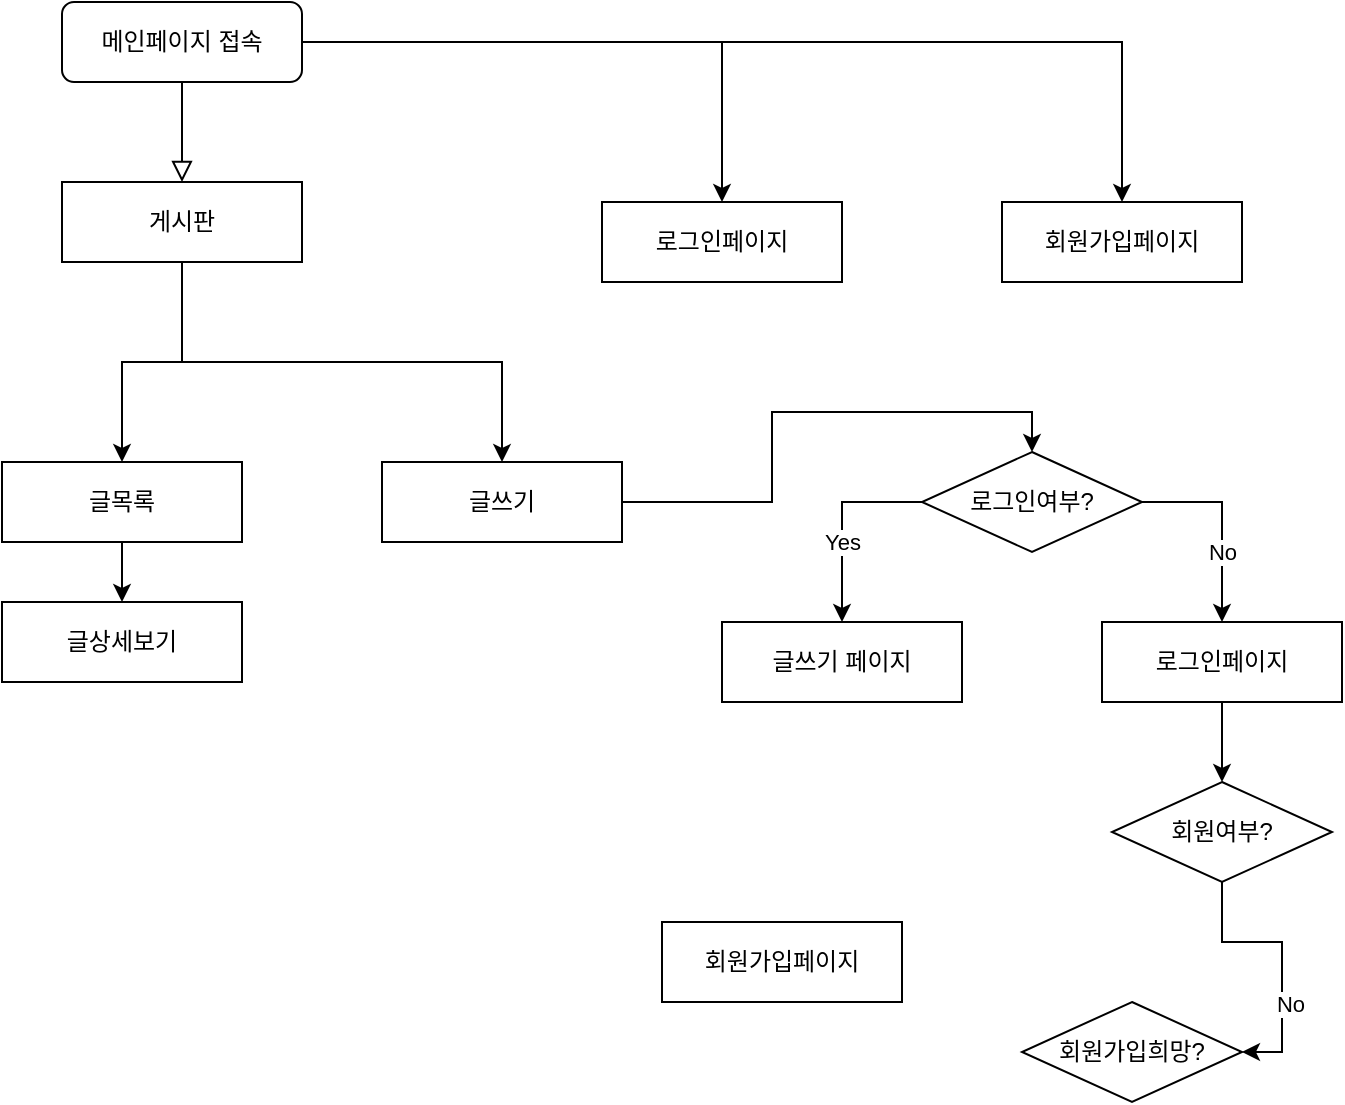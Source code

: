 <mxfile version="13.0.1" type="github"><diagram id="C5RBs43oDa-KdzZeNtuy" name="Page-1"><mxGraphModel dx="1554" dy="611" grid="1" gridSize="10" guides="1" tooltips="1" connect="1" arrows="1" fold="1" page="1" pageScale="1" pageWidth="827" pageHeight="1169" math="0" shadow="0"><root><mxCell id="WIyWlLk6GJQsqaUBKTNV-0"/><mxCell id="WIyWlLk6GJQsqaUBKTNV-1" parent="WIyWlLk6GJQsqaUBKTNV-0"/><mxCell id="WIyWlLk6GJQsqaUBKTNV-2" value="" style="rounded=0;html=1;jettySize=auto;orthogonalLoop=1;fontSize=11;endArrow=block;endFill=0;endSize=8;strokeWidth=1;shadow=0;labelBackgroundColor=none;edgeStyle=orthogonalEdgeStyle;entryX=0.5;entryY=0;entryDx=0;entryDy=0;" parent="WIyWlLk6GJQsqaUBKTNV-1" source="WIyWlLk6GJQsqaUBKTNV-3" target="Er5VTYdc8t7rbzbYmwnD-3" edge="1"><mxGeometry relative="1" as="geometry"><mxPoint x="220" y="170" as="targetPoint"/></mxGeometry></mxCell><mxCell id="Er5VTYdc8t7rbzbYmwnD-9" style="edgeStyle=orthogonalEdgeStyle;rounded=0;orthogonalLoop=1;jettySize=auto;html=1;" edge="1" parent="WIyWlLk6GJQsqaUBKTNV-1" source="WIyWlLk6GJQsqaUBKTNV-3" target="Er5VTYdc8t7rbzbYmwnD-5"><mxGeometry relative="1" as="geometry"/></mxCell><mxCell id="Er5VTYdc8t7rbzbYmwnD-15" style="edgeStyle=orthogonalEdgeStyle;rounded=0;orthogonalLoop=1;jettySize=auto;html=1;exitX=1;exitY=0.5;exitDx=0;exitDy=0;entryX=0.5;entryY=0;entryDx=0;entryDy=0;" edge="1" parent="WIyWlLk6GJQsqaUBKTNV-1" source="WIyWlLk6GJQsqaUBKTNV-3" target="Er5VTYdc8t7rbzbYmwnD-10"><mxGeometry relative="1" as="geometry"/></mxCell><mxCell id="WIyWlLk6GJQsqaUBKTNV-3" value="메인페이지 접속" style="rounded=1;whiteSpace=wrap;html=1;fontSize=12;glass=0;strokeWidth=1;shadow=0;" parent="WIyWlLk6GJQsqaUBKTNV-1" vertex="1"><mxGeometry x="160" y="80" width="120" height="40" as="geometry"/></mxCell><mxCell id="Er5VTYdc8t7rbzbYmwnD-13" style="edgeStyle=orthogonalEdgeStyle;rounded=0;orthogonalLoop=1;jettySize=auto;html=1;entryX=0.5;entryY=0;entryDx=0;entryDy=0;" edge="1" parent="WIyWlLk6GJQsqaUBKTNV-1" source="Er5VTYdc8t7rbzbYmwnD-3" target="Er5VTYdc8t7rbzbYmwnD-11"><mxGeometry relative="1" as="geometry"/></mxCell><mxCell id="Er5VTYdc8t7rbzbYmwnD-14" style="edgeStyle=orthogonalEdgeStyle;rounded=0;orthogonalLoop=1;jettySize=auto;html=1;" edge="1" parent="WIyWlLk6GJQsqaUBKTNV-1" source="Er5VTYdc8t7rbzbYmwnD-3" target="Er5VTYdc8t7rbzbYmwnD-12"><mxGeometry relative="1" as="geometry"><Array as="points"><mxPoint x="220" y="260"/><mxPoint x="380" y="260"/></Array></mxGeometry></mxCell><mxCell id="Er5VTYdc8t7rbzbYmwnD-3" value="게시판" style="rounded=0;whiteSpace=wrap;html=1;" vertex="1" parent="WIyWlLk6GJQsqaUBKTNV-1"><mxGeometry x="160" y="170" width="120" height="40" as="geometry"/></mxCell><mxCell id="Er5VTYdc8t7rbzbYmwnD-5" value="로그인페이지" style="rounded=0;whiteSpace=wrap;html=1;" vertex="1" parent="WIyWlLk6GJQsqaUBKTNV-1"><mxGeometry x="430" y="180" width="120" height="40" as="geometry"/></mxCell><mxCell id="Er5VTYdc8t7rbzbYmwnD-10" value="회원가입페이지" style="rounded=0;whiteSpace=wrap;html=1;" vertex="1" parent="WIyWlLk6GJQsqaUBKTNV-1"><mxGeometry x="630" y="180" width="120" height="40" as="geometry"/></mxCell><mxCell id="Er5VTYdc8t7rbzbYmwnD-27" style="edgeStyle=orthogonalEdgeStyle;rounded=0;orthogonalLoop=1;jettySize=auto;html=1;exitX=0.5;exitY=1;exitDx=0;exitDy=0;entryX=0.5;entryY=0;entryDx=0;entryDy=0;" edge="1" parent="WIyWlLk6GJQsqaUBKTNV-1" source="Er5VTYdc8t7rbzbYmwnD-11" target="Er5VTYdc8t7rbzbYmwnD-26"><mxGeometry relative="1" as="geometry"/></mxCell><mxCell id="Er5VTYdc8t7rbzbYmwnD-11" value="글목록" style="rounded=0;whiteSpace=wrap;html=1;" vertex="1" parent="WIyWlLk6GJQsqaUBKTNV-1"><mxGeometry x="130" y="310" width="120" height="40" as="geometry"/></mxCell><mxCell id="Er5VTYdc8t7rbzbYmwnD-24" style="edgeStyle=orthogonalEdgeStyle;rounded=0;orthogonalLoop=1;jettySize=auto;html=1;entryX=0.5;entryY=0;entryDx=0;entryDy=0;" edge="1" parent="WIyWlLk6GJQsqaUBKTNV-1" source="Er5VTYdc8t7rbzbYmwnD-12" target="Er5VTYdc8t7rbzbYmwnD-16"><mxGeometry relative="1" as="geometry"/></mxCell><mxCell id="Er5VTYdc8t7rbzbYmwnD-12" value="글쓰기" style="rounded=0;whiteSpace=wrap;html=1;" vertex="1" parent="WIyWlLk6GJQsqaUBKTNV-1"><mxGeometry x="320" y="310" width="120" height="40" as="geometry"/></mxCell><mxCell id="Er5VTYdc8t7rbzbYmwnD-19" style="edgeStyle=orthogonalEdgeStyle;rounded=0;orthogonalLoop=1;jettySize=auto;html=1;entryX=0.5;entryY=0;entryDx=0;entryDy=0;" edge="1" parent="WIyWlLk6GJQsqaUBKTNV-1" source="Er5VTYdc8t7rbzbYmwnD-16" target="Er5VTYdc8t7rbzbYmwnD-17"><mxGeometry relative="1" as="geometry"><Array as="points"><mxPoint x="550" y="330"/></Array></mxGeometry></mxCell><mxCell id="Er5VTYdc8t7rbzbYmwnD-20" value="Yes" style="edgeLabel;html=1;align=center;verticalAlign=middle;resizable=0;points=[];" vertex="1" connectable="0" parent="Er5VTYdc8t7rbzbYmwnD-19"><mxGeometry x="0.66" y="-3" relative="1" as="geometry"><mxPoint x="3" y="-23" as="offset"/></mxGeometry></mxCell><mxCell id="Er5VTYdc8t7rbzbYmwnD-22" style="edgeStyle=orthogonalEdgeStyle;rounded=0;orthogonalLoop=1;jettySize=auto;html=1;entryX=0.5;entryY=0;entryDx=0;entryDy=0;" edge="1" parent="WIyWlLk6GJQsqaUBKTNV-1" source="Er5VTYdc8t7rbzbYmwnD-16" target="Er5VTYdc8t7rbzbYmwnD-21"><mxGeometry relative="1" as="geometry"><Array as="points"><mxPoint x="740" y="330"/></Array></mxGeometry></mxCell><mxCell id="Er5VTYdc8t7rbzbYmwnD-23" value="No" style="edgeLabel;html=1;align=center;verticalAlign=middle;resizable=0;points=[];" vertex="1" connectable="0" parent="Er5VTYdc8t7rbzbYmwnD-22"><mxGeometry x="0.72" y="-2" relative="1" as="geometry"><mxPoint x="2" y="-21" as="offset"/></mxGeometry></mxCell><mxCell id="Er5VTYdc8t7rbzbYmwnD-16" value="로그인여부?" style="rhombus;whiteSpace=wrap;html=1;" vertex="1" parent="WIyWlLk6GJQsqaUBKTNV-1"><mxGeometry x="590" y="305" width="110" height="50" as="geometry"/></mxCell><mxCell id="Er5VTYdc8t7rbzbYmwnD-17" value="글쓰기 페이지" style="rounded=0;whiteSpace=wrap;html=1;" vertex="1" parent="WIyWlLk6GJQsqaUBKTNV-1"><mxGeometry x="490" y="390" width="120" height="40" as="geometry"/></mxCell><mxCell id="Er5VTYdc8t7rbzbYmwnD-28" style="edgeStyle=orthogonalEdgeStyle;rounded=0;orthogonalLoop=1;jettySize=auto;html=1;entryX=0.5;entryY=0;entryDx=0;entryDy=0;" edge="1" parent="WIyWlLk6GJQsqaUBKTNV-1" source="Er5VTYdc8t7rbzbYmwnD-21" target="Er5VTYdc8t7rbzbYmwnD-25"><mxGeometry relative="1" as="geometry"/></mxCell><mxCell id="Er5VTYdc8t7rbzbYmwnD-21" value="로그인페이지" style="rounded=0;whiteSpace=wrap;html=1;" vertex="1" parent="WIyWlLk6GJQsqaUBKTNV-1"><mxGeometry x="680" y="390" width="120" height="40" as="geometry"/></mxCell><mxCell id="Er5VTYdc8t7rbzbYmwnD-41" style="edgeStyle=orthogonalEdgeStyle;rounded=0;orthogonalLoop=1;jettySize=auto;html=1;entryX=1;entryY=0.5;entryDx=0;entryDy=0;" edge="1" parent="WIyWlLk6GJQsqaUBKTNV-1" source="Er5VTYdc8t7rbzbYmwnD-25" target="Er5VTYdc8t7rbzbYmwnD-40"><mxGeometry relative="1" as="geometry"/></mxCell><mxCell id="Er5VTYdc8t7rbzbYmwnD-42" value="No" style="edgeLabel;html=1;align=center;verticalAlign=middle;resizable=0;points=[];" vertex="1" connectable="0" parent="Er5VTYdc8t7rbzbYmwnD-41"><mxGeometry x="0.304" y="-3" relative="1" as="geometry"><mxPoint x="7" y="3" as="offset"/></mxGeometry></mxCell><mxCell id="Er5VTYdc8t7rbzbYmwnD-25" value="회원여부?" style="rhombus;whiteSpace=wrap;html=1;" vertex="1" parent="WIyWlLk6GJQsqaUBKTNV-1"><mxGeometry x="685" y="470" width="110" height="50" as="geometry"/></mxCell><mxCell id="Er5VTYdc8t7rbzbYmwnD-26" value="글상세보기" style="rounded=0;whiteSpace=wrap;html=1;" vertex="1" parent="WIyWlLk6GJQsqaUBKTNV-1"><mxGeometry x="130" y="380" width="120" height="40" as="geometry"/></mxCell><mxCell id="Er5VTYdc8t7rbzbYmwnD-40" value="회원가입희망?" style="rhombus;whiteSpace=wrap;html=1;" vertex="1" parent="WIyWlLk6GJQsqaUBKTNV-1"><mxGeometry x="640" y="580" width="110" height="50" as="geometry"/></mxCell><mxCell id="Er5VTYdc8t7rbzbYmwnD-43" value="회원가입페이지" style="rounded=0;whiteSpace=wrap;html=1;" vertex="1" parent="WIyWlLk6GJQsqaUBKTNV-1"><mxGeometry x="460" y="540" width="120" height="40" as="geometry"/></mxCell></root></mxGraphModel></diagram></mxfile>